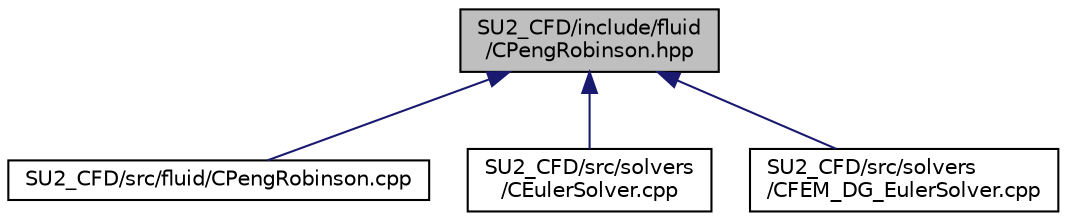 digraph "SU2_CFD/include/fluid/CPengRobinson.hpp"
{
 // LATEX_PDF_SIZE
  edge [fontname="Helvetica",fontsize="10",labelfontname="Helvetica",labelfontsize="10"];
  node [fontname="Helvetica",fontsize="10",shape=record];
  Node1 [label="SU2_CFD/include/fluid\l/CPengRobinson.hpp",height=0.2,width=0.4,color="black", fillcolor="grey75", style="filled", fontcolor="black",tooltip="Defines the Peng-Robinson model."];
  Node1 -> Node2 [dir="back",color="midnightblue",fontsize="10",style="solid",fontname="Helvetica"];
  Node2 [label="SU2_CFD/src/fluid/CPengRobinson.cpp",height=0.2,width=0.4,color="black", fillcolor="white", style="filled",URL="$CPengRobinson_8cpp.html",tooltip="Source of the Peng-Robinson model."];
  Node1 -> Node3 [dir="back",color="midnightblue",fontsize="10",style="solid",fontname="Helvetica"];
  Node3 [label="SU2_CFD/src/solvers\l/CEulerSolver.cpp",height=0.2,width=0.4,color="black", fillcolor="white", style="filled",URL="$CEulerSolver_8cpp.html",tooltip="Main subroutines for solving Finite-Volume Euler flow problems."];
  Node1 -> Node4 [dir="back",color="midnightblue",fontsize="10",style="solid",fontname="Helvetica"];
  Node4 [label="SU2_CFD/src/solvers\l/CFEM_DG_EulerSolver.cpp",height=0.2,width=0.4,color="black", fillcolor="white", style="filled",URL="$CFEM__DG__EulerSolver_8cpp.html",tooltip="Main subroutines for solving finite element Euler flow problems."];
}
